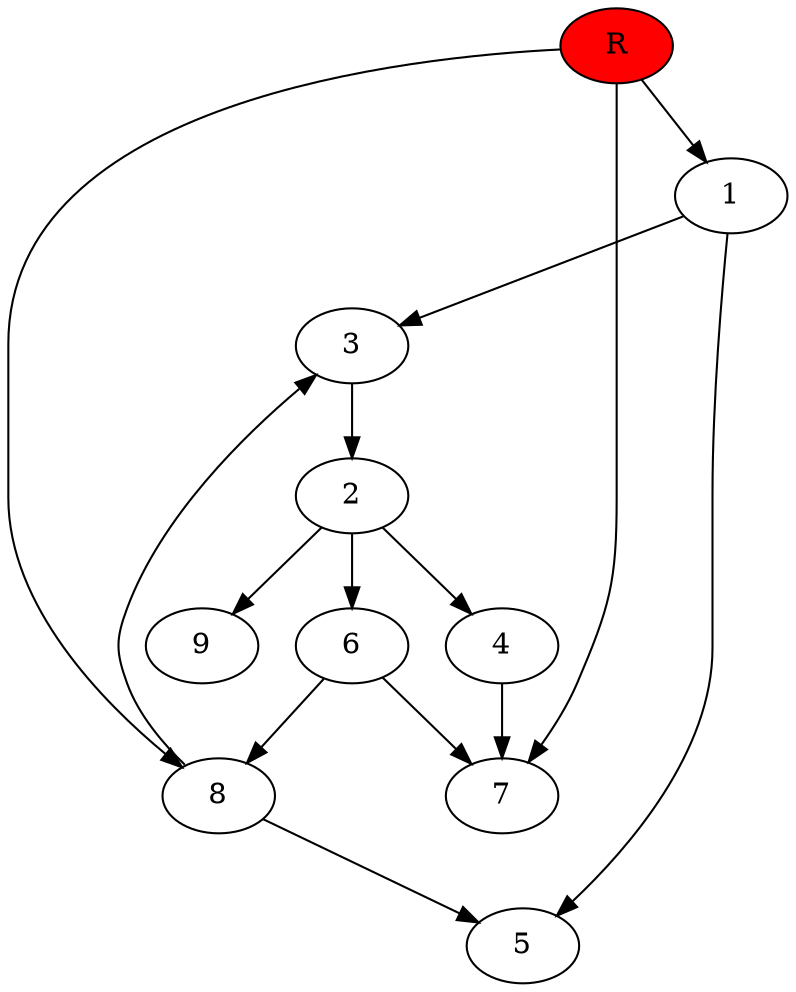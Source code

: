 digraph prb697 {
	1
	2
	3
	4
	5
	6
	7
	8
	R [fillcolor="#ff0000" style=filled]
	1 -> 3
	1 -> 5
	2 -> 4
	2 -> 6
	2 -> 9
	3 -> 2
	4 -> 7
	6 -> 7
	6 -> 8
	8 -> 3
	8 -> 5
	R -> 1
	R -> 7
	R -> 8
}
